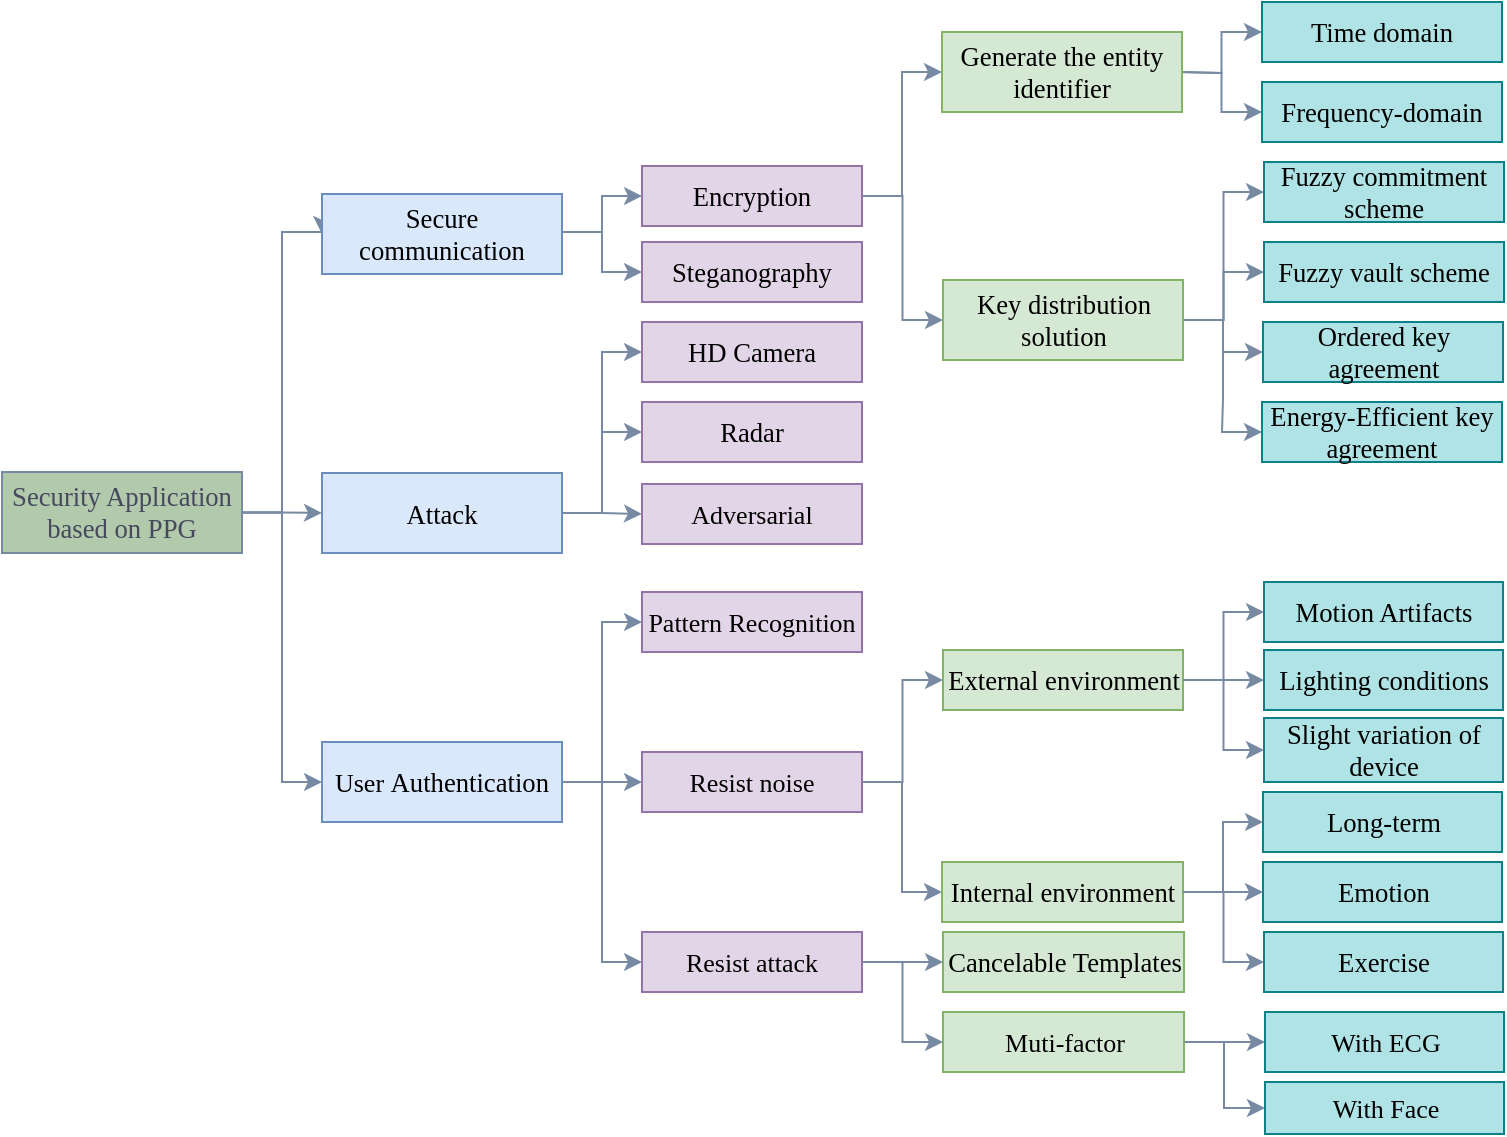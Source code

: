 <mxfile version="14.8.6" type="github">
  <diagram id="R2lEEEUBdFMjLlhIrx00" name="Page-1">
    <mxGraphModel dx="981" dy="526" grid="1" gridSize="10" guides="1" tooltips="1" connect="1" arrows="1" fold="1" page="1" pageScale="1" pageWidth="850" pageHeight="1100" math="0" shadow="0" extFonts="Permanent Marker^https://fonts.googleapis.com/css?family=Permanent+Marker">
      <root>
        <mxCell id="0" />
        <mxCell id="1" parent="0" />
        <mxCell id="hjBMN0ESbZGBYcGNyfqj-2" style="edgeStyle=orthogonalEdgeStyle;rounded=0;orthogonalLoop=1;jettySize=auto;html=1;entryX=0;entryY=0.5;entryDx=0;entryDy=0;fillColor=#B2C9AB;strokeColor=#788AA3;fontColor=#46495D;exitX=1;exitY=0.5;exitDx=0;exitDy=0;" parent="1" source="7kK_4Ma0JGCiKMvr0xMD-1" target="hjBMN0ESbZGBYcGNyfqj-1" edge="1">
          <mxGeometry relative="1" as="geometry">
            <Array as="points">
              <mxPoint x="210" y="440" />
              <mxPoint x="210" y="300" />
            </Array>
            <mxPoint x="190" y="383.5" as="sourcePoint" />
            <mxPoint x="230" y="264" as="targetPoint" />
          </mxGeometry>
        </mxCell>
        <mxCell id="hjBMN0ESbZGBYcGNyfqj-5" style="edgeStyle=orthogonalEdgeStyle;rounded=0;orthogonalLoop=1;jettySize=auto;html=1;entryX=0;entryY=0.5;entryDx=0;entryDy=0;fillColor=#B2C9AB;strokeColor=#788AA3;fontColor=#46495D;" parent="1" source="7kK_4Ma0JGCiKMvr0xMD-1" target="hjBMN0ESbZGBYcGNyfqj-4" edge="1">
          <mxGeometry relative="1" as="geometry" />
        </mxCell>
        <mxCell id="hjBMN0ESbZGBYcGNyfqj-22" style="edgeStyle=orthogonalEdgeStyle;rounded=0;orthogonalLoop=1;jettySize=auto;html=1;fillColor=#B2C9AB;strokeColor=#788AA3;entryX=0;entryY=0.5;entryDx=0;entryDy=0;fontColor=#46495D;exitX=1;exitY=0.5;exitDx=0;exitDy=0;" parent="1" source="7kK_4Ma0JGCiKMvr0xMD-1" target="O8F0JCfiDlLxA4v2om1o-1" edge="1">
          <mxGeometry relative="1" as="geometry">
            <mxPoint x="230" y="519" as="targetPoint" />
            <Array as="points">
              <mxPoint x="210" y="440" />
              <mxPoint x="210" y="575" />
            </Array>
            <mxPoint x="190" y="383.5" as="sourcePoint" />
          </mxGeometry>
        </mxCell>
        <mxCell id="7kK_4Ma0JGCiKMvr0xMD-1" value="&lt;span style=&quot;font-size: 10pt&quot;&gt;&lt;font face=&quot;Times New Roman&quot;&gt;Security Application based on PPG&lt;/font&gt;&lt;/span&gt;" style="rounded=0;whiteSpace=wrap;html=1;fillColor=#B2C9AB;strokeColor=#788AA3;fontColor=#46495D;" parent="1" vertex="1">
          <mxGeometry x="70" y="420" width="120" height="40.5" as="geometry" />
        </mxCell>
        <mxCell id="hjBMN0ESbZGBYcGNyfqj-33" style="edgeStyle=orthogonalEdgeStyle;rounded=0;orthogonalLoop=1;jettySize=auto;html=1;entryX=0;entryY=0.5;entryDx=0;entryDy=0;fillColor=#B2C9AB;strokeColor=#788AA3;exitX=1;exitY=0.5;exitDx=0;exitDy=0;fontColor=#46495D;" parent="1" source="O8F0JCfiDlLxA4v2om1o-4" target="hjBMN0ESbZGBYcGNyfqj-32" edge="1">
          <mxGeometry relative="1" as="geometry">
            <mxPoint x="597.5" y="626.93" as="sourcePoint" />
          </mxGeometry>
        </mxCell>
        <mxCell id="hjBMN0ESbZGBYcGNyfqj-52" style="edgeStyle=orthogonalEdgeStyle;rounded=0;orthogonalLoop=1;jettySize=auto;html=1;entryX=0;entryY=0.5;entryDx=0;entryDy=0;fillColor=#B2C9AB;strokeColor=#788AA3;exitX=1;exitY=0.5;exitDx=0;exitDy=0;fontColor=#46495D;" parent="1" source="O8F0JCfiDlLxA4v2om1o-4" target="hjBMN0ESbZGBYcGNyfqj-51" edge="1">
          <mxGeometry relative="1" as="geometry">
            <mxPoint x="597.5" y="626.93" as="sourcePoint" />
          </mxGeometry>
        </mxCell>
        <mxCell id="hjBMN0ESbZGBYcGNyfqj-8" style="edgeStyle=orthogonalEdgeStyle;rounded=0;orthogonalLoop=1;jettySize=auto;html=1;entryX=0;entryY=0.5;entryDx=0;entryDy=0;fillColor=#B2C9AB;strokeColor=#788AA3;fontColor=#46495D;" parent="1" target="hjBMN0ESbZGBYcGNyfqj-6" edge="1">
          <mxGeometry relative="1" as="geometry">
            <mxPoint x="350" y="310" as="sourcePoint" />
            <Array as="points">
              <mxPoint x="350" y="300" />
              <mxPoint x="370" y="300" />
              <mxPoint x="370" y="282" />
            </Array>
          </mxGeometry>
        </mxCell>
        <mxCell id="hjBMN0ESbZGBYcGNyfqj-9" style="edgeStyle=orthogonalEdgeStyle;rounded=0;orthogonalLoop=1;jettySize=auto;html=1;entryX=0;entryY=0.5;entryDx=0;entryDy=0;fillColor=#B2C9AB;strokeColor=#788AA3;fontColor=#46495D;" parent="1" target="hjBMN0ESbZGBYcGNyfqj-7" edge="1">
          <mxGeometry relative="1" as="geometry">
            <mxPoint x="350" y="300" as="sourcePoint" />
            <Array as="points">
              <mxPoint x="350" y="300" />
              <mxPoint x="370" y="300" />
              <mxPoint x="370" y="320" />
            </Array>
          </mxGeometry>
        </mxCell>
        <mxCell id="hjBMN0ESbZGBYcGNyfqj-1" value="&lt;span style=&quot;font-size: 10pt&quot;&gt;&lt;font face=&quot;Times New Roman&quot;&gt;Secure communication&lt;/font&gt;&lt;/span&gt;" style="rounded=0;whiteSpace=wrap;html=1;fillColor=#dae8fc;strokeColor=#6c8ebf;" parent="1" vertex="1">
          <mxGeometry x="230" y="281" width="120" height="40" as="geometry" />
        </mxCell>
        <mxCell id="hjBMN0ESbZGBYcGNyfqj-27" style="edgeStyle=orthogonalEdgeStyle;rounded=0;orthogonalLoop=1;jettySize=auto;html=1;entryX=0;entryY=0.5;entryDx=0;entryDy=0;fillColor=#B2C9AB;strokeColor=#788AA3;fontColor=#46495D;exitX=1;exitY=0.5;exitDx=0;exitDy=0;" parent="1" target="hjBMN0ESbZGBYcGNyfqj-26" edge="1" source="hjBMN0ESbZGBYcGNyfqj-4">
          <mxGeometry relative="1" as="geometry">
            <mxPoint x="352.5" y="396.875" as="sourcePoint" />
          </mxGeometry>
        </mxCell>
        <mxCell id="hjBMN0ESbZGBYcGNyfqj-29" style="edgeStyle=orthogonalEdgeStyle;rounded=0;orthogonalLoop=1;jettySize=auto;html=1;entryX=0;entryY=0.5;entryDx=0;entryDy=0;fillColor=#B2C9AB;strokeColor=#788AA3;fontColor=#46495D;exitX=1;exitY=0.5;exitDx=0;exitDy=0;" parent="1" target="hjBMN0ESbZGBYcGNyfqj-28" edge="1" source="hjBMN0ESbZGBYcGNyfqj-4">
          <mxGeometry relative="1" as="geometry">
            <mxPoint x="352.5" y="396.9" as="sourcePoint" />
          </mxGeometry>
        </mxCell>
        <mxCell id="O8F0JCfiDlLxA4v2om1o-23" style="edgeStyle=orthogonalEdgeStyle;rounded=0;orthogonalLoop=1;jettySize=auto;html=1;entryX=0;entryY=0.5;entryDx=0;entryDy=0;fillColor=#B2C9AB;strokeColor=#788AA3;fontColor=#46495D;exitX=1;exitY=0.5;exitDx=0;exitDy=0;" parent="1" target="hjBMN0ESbZGBYcGNyfqj-23" edge="1" source="hjBMN0ESbZGBYcGNyfqj-4">
          <mxGeometry relative="1" as="geometry">
            <mxPoint x="352.5" y="396.9" as="sourcePoint" />
          </mxGeometry>
        </mxCell>
        <mxCell id="hjBMN0ESbZGBYcGNyfqj-4" value="&lt;span style=&quot;font-family: &amp;#34;noto_regular&amp;#34; ; font-size: 10pt&quot;&gt;Attack&lt;/span&gt;" style="rounded=0;whiteSpace=wrap;html=1;fillColor=#dae8fc;strokeColor=#6c8ebf;" parent="1" vertex="1">
          <mxGeometry x="230" y="420.5" width="120" height="40" as="geometry" />
        </mxCell>
        <mxCell id="hjBMN0ESbZGBYcGNyfqj-12" style="edgeStyle=orthogonalEdgeStyle;rounded=0;orthogonalLoop=1;jettySize=auto;html=1;entryX=0;entryY=0.5;entryDx=0;entryDy=0;fillColor=#B2C9AB;strokeColor=#788AA3;fontColor=#46495D;exitX=1;exitY=0.5;exitDx=0;exitDy=0;" parent="1" source="hjBMN0ESbZGBYcGNyfqj-6" target="hjBMN0ESbZGBYcGNyfqj-10" edge="1">
          <mxGeometry relative="1" as="geometry">
            <mxPoint x="500.5" y="290.034" as="sourcePoint" />
          </mxGeometry>
        </mxCell>
        <mxCell id="hjBMN0ESbZGBYcGNyfqj-13" style="edgeStyle=orthogonalEdgeStyle;rounded=0;orthogonalLoop=1;jettySize=auto;html=1;entryX=0;entryY=0.5;entryDx=0;entryDy=0;fillColor=#B2C9AB;strokeColor=#788AA3;fontColor=#46495D;exitX=1;exitY=0.5;exitDx=0;exitDy=0;" parent="1" source="hjBMN0ESbZGBYcGNyfqj-6" target="hjBMN0ESbZGBYcGNyfqj-11" edge="1">
          <mxGeometry relative="1" as="geometry">
            <mxPoint x="500.5" y="290.034" as="sourcePoint" />
          </mxGeometry>
        </mxCell>
        <mxCell id="hjBMN0ESbZGBYcGNyfqj-6" value="&lt;span style=&quot;font-family: &amp;#34;noto_regular&amp;#34; ; font-size: 10pt&quot;&gt;Encryption&lt;/span&gt;" style="rounded=0;whiteSpace=wrap;html=1;fillColor=#e1d5e7;strokeColor=#9673a6;" parent="1" vertex="1">
          <mxGeometry x="390" y="267" width="110" height="30" as="geometry" />
        </mxCell>
        <mxCell id="hjBMN0ESbZGBYcGNyfqj-7" value="&lt;span style=&quot;font-family: &amp;#34;noto_regular&amp;#34; ; font-size: 10pt&quot;&gt;Steganography&lt;/span&gt;" style="rounded=0;whiteSpace=wrap;html=1;fillColor=#e1d5e7;strokeColor=#9673a6;" parent="1" vertex="1">
          <mxGeometry x="390" y="305" width="110" height="30" as="geometry" />
        </mxCell>
        <mxCell id="O8F0JCfiDlLxA4v2om1o-10" style="edgeStyle=orthogonalEdgeStyle;rounded=0;orthogonalLoop=1;jettySize=auto;html=1;entryX=0;entryY=0.5;entryDx=0;entryDy=0;fillColor=#B2C9AB;strokeColor=#788AA3;fontColor=#46495D;" parent="1" target="O8F0JCfiDlLxA4v2om1o-11" edge="1">
          <mxGeometry relative="1" as="geometry">
            <mxPoint x="686.5" y="177" as="targetPoint" />
            <mxPoint x="658.5" y="220" as="sourcePoint" />
          </mxGeometry>
        </mxCell>
        <mxCell id="O8F0JCfiDlLxA4v2om1o-13" style="edgeStyle=orthogonalEdgeStyle;rounded=0;orthogonalLoop=1;jettySize=auto;html=1;entryX=0;entryY=0.5;entryDx=0;entryDy=0;fillColor=#B2C9AB;strokeColor=#788AA3;fontColor=#46495D;" parent="1" target="O8F0JCfiDlLxA4v2om1o-12" edge="1">
          <mxGeometry relative="1" as="geometry">
            <mxPoint x="658.5" y="220" as="sourcePoint" />
          </mxGeometry>
        </mxCell>
        <mxCell id="hjBMN0ESbZGBYcGNyfqj-10" value="&lt;span style=&quot;font-family: &amp;#34;noto_regular&amp;#34; ; font-size: 10pt&quot;&gt;Generate the entity identifier&lt;/span&gt;" style="rounded=0;whiteSpace=wrap;html=1;fillColor=#d5e8d4;strokeColor=#82b366;" parent="1" vertex="1">
          <mxGeometry x="540" y="200" width="120" height="40" as="geometry" />
        </mxCell>
        <mxCell id="hjBMN0ESbZGBYcGNyfqj-18" style="edgeStyle=orthogonalEdgeStyle;rounded=0;orthogonalLoop=1;jettySize=auto;html=1;entryX=0;entryY=0.5;entryDx=0;entryDy=0;fillColor=#B2C9AB;strokeColor=#788AA3;fontColor=#46495D;" parent="1" source="hjBMN0ESbZGBYcGNyfqj-11" target="hjBMN0ESbZGBYcGNyfqj-14" edge="1">
          <mxGeometry relative="1" as="geometry" />
        </mxCell>
        <mxCell id="hjBMN0ESbZGBYcGNyfqj-19" style="edgeStyle=orthogonalEdgeStyle;rounded=0;orthogonalLoop=1;jettySize=auto;html=1;fillColor=#B2C9AB;strokeColor=#788AA3;entryX=0;entryY=0.5;entryDx=0;entryDy=0;fontColor=#46495D;" parent="1" source="hjBMN0ESbZGBYcGNyfqj-11" target="hjBMN0ESbZGBYcGNyfqj-15" edge="1">
          <mxGeometry relative="1" as="geometry" />
        </mxCell>
        <mxCell id="hjBMN0ESbZGBYcGNyfqj-20" style="edgeStyle=orthogonalEdgeStyle;rounded=0;orthogonalLoop=1;jettySize=auto;html=1;entryX=0;entryY=0.5;entryDx=0;entryDy=0;fillColor=#B2C9AB;strokeColor=#788AA3;fontColor=#46495D;" parent="1" source="hjBMN0ESbZGBYcGNyfqj-11" target="hjBMN0ESbZGBYcGNyfqj-16" edge="1">
          <mxGeometry relative="1" as="geometry" />
        </mxCell>
        <mxCell id="hjBMN0ESbZGBYcGNyfqj-21" style="edgeStyle=orthogonalEdgeStyle;rounded=0;orthogonalLoop=1;jettySize=auto;html=1;entryX=0;entryY=0.5;entryDx=0;entryDy=0;fillColor=#B2C9AB;strokeColor=#788AA3;fontColor=#46495D;" parent="1" source="hjBMN0ESbZGBYcGNyfqj-11" target="hjBMN0ESbZGBYcGNyfqj-17" edge="1">
          <mxGeometry relative="1" as="geometry" />
        </mxCell>
        <mxCell id="hjBMN0ESbZGBYcGNyfqj-11" value="&lt;span style=&quot;font-family: &amp;#34;noto_regular&amp;#34; ; font-size: 10pt&quot;&gt;Key distribution solution&lt;/span&gt;" style="rounded=0;whiteSpace=wrap;html=1;fillColor=#d5e8d4;strokeColor=#82b366;" parent="1" vertex="1">
          <mxGeometry x="540.5" y="324" width="120" height="40" as="geometry" />
        </mxCell>
        <mxCell id="hjBMN0ESbZGBYcGNyfqj-14" value="&lt;span style=&quot;font-size: 10pt&quot;&gt;&lt;font face=&quot;Times New Roman&quot;&gt;Fuzzy commitment scheme&lt;/font&gt;&lt;/span&gt;" style="rounded=0;whiteSpace=wrap;html=1;fillColor=#b0e3e6;strokeColor=#0e8088;" parent="1" vertex="1">
          <mxGeometry x="701" y="265" width="120" height="30" as="geometry" />
        </mxCell>
        <mxCell id="hjBMN0ESbZGBYcGNyfqj-15" value="&lt;span style=&quot;font-family: &amp;#34;noto_regular&amp;#34; ; font-size: 10pt&quot;&gt;Fuzzy vault scheme&lt;/span&gt;" style="rounded=0;whiteSpace=wrap;html=1;fillColor=#b0e3e6;strokeColor=#0e8088;" parent="1" vertex="1">
          <mxGeometry x="701" y="305" width="120" height="30" as="geometry" />
        </mxCell>
        <mxCell id="hjBMN0ESbZGBYcGNyfqj-16" value="&lt;span style=&quot;font-size: 10pt&quot;&gt;&lt;font face=&quot;Times New Roman&quot;&gt;Ordered key agreement&lt;/font&gt;&lt;/span&gt;" style="rounded=0;whiteSpace=wrap;html=1;fillColor=#b0e3e6;strokeColor=#0e8088;" parent="1" vertex="1">
          <mxGeometry x="700.5" y="345" width="120" height="30" as="geometry" />
        </mxCell>
        <mxCell id="hjBMN0ESbZGBYcGNyfqj-17" value="&lt;span style=&quot;font-family: &amp;#34;noto_regular&amp;#34; ; font-size: 10pt&quot;&gt;Energy-Efficient key agreement&lt;/span&gt;" style="rounded=0;whiteSpace=wrap;html=1;fillColor=#b0e3e6;strokeColor=#0e8088;" parent="1" vertex="1">
          <mxGeometry x="700" y="385" width="120" height="30" as="geometry" />
        </mxCell>
        <mxCell id="hjBMN0ESbZGBYcGNyfqj-23" value="&lt;span style=&quot;font-family: &amp;#34;noto_regular&amp;#34; ; font-size: 10pt&quot;&gt;HD Camera&lt;/span&gt;" style="rounded=0;whiteSpace=wrap;html=1;fillColor=#e1d5e7;strokeColor=#9673a6;" parent="1" vertex="1">
          <mxGeometry x="390" y="345" width="110" height="30" as="geometry" />
        </mxCell>
        <mxCell id="hjBMN0ESbZGBYcGNyfqj-26" value="&lt;span style=&quot;font-family: &amp;#34;noto_regular&amp;#34; ; font-size: 10pt&quot;&gt;Radar&lt;/span&gt;" style="rounded=0;whiteSpace=wrap;html=1;fillColor=#e1d5e7;strokeColor=#9673a6;" parent="1" vertex="1">
          <mxGeometry x="390" y="385" width="110" height="30" as="geometry" />
        </mxCell>
        <mxCell id="hjBMN0ESbZGBYcGNyfqj-28" value="&lt;span style=&quot;font-family: &amp;#34;times new roman&amp;#34; ; font-size: 13px ; text-align: left&quot;&gt;Adversarial &lt;/span&gt;" style="rounded=0;whiteSpace=wrap;html=1;fillColor=#e1d5e7;strokeColor=#9673a6;" parent="1" vertex="1">
          <mxGeometry x="390" y="426" width="110" height="30" as="geometry" />
        </mxCell>
        <mxCell id="hjBMN0ESbZGBYcGNyfqj-32" value="&lt;font face=&quot;noto_regular&quot;&gt;&lt;span style=&quot;font-size: 13.333px&quot;&gt;External environment&lt;/span&gt;&lt;/font&gt;" style="rounded=0;whiteSpace=wrap;html=1;fillColor=#d5e8d4;strokeColor=#82b366;" parent="1" vertex="1">
          <mxGeometry x="540.5" y="509" width="120" height="30" as="geometry" />
        </mxCell>
        <mxCell id="hjBMN0ESbZGBYcGNyfqj-42" style="edgeStyle=orthogonalEdgeStyle;rounded=0;orthogonalLoop=1;jettySize=auto;html=1;entryX=0;entryY=0.5;entryDx=0;entryDy=0;fillColor=#B2C9AB;strokeColor=#788AA3;exitX=1;exitY=0.5;exitDx=0;exitDy=0;fontColor=#46495D;" parent="1" source="hjBMN0ESbZGBYcGNyfqj-32" target="hjBMN0ESbZGBYcGNyfqj-41" edge="1">
          <mxGeometry relative="1" as="geometry">
            <mxPoint x="697.5" y="588.875" as="sourcePoint" />
          </mxGeometry>
        </mxCell>
        <mxCell id="hjBMN0ESbZGBYcGNyfqj-44" style="edgeStyle=orthogonalEdgeStyle;rounded=0;orthogonalLoop=1;jettySize=auto;html=1;entryX=0;entryY=0.5;entryDx=0;entryDy=0;fillColor=#B2C9AB;strokeColor=#788AA3;exitX=1;exitY=0.5;exitDx=0;exitDy=0;fontColor=#46495D;" parent="1" source="hjBMN0ESbZGBYcGNyfqj-32" target="hjBMN0ESbZGBYcGNyfqj-43" edge="1">
          <mxGeometry relative="1" as="geometry">
            <mxPoint x="697.5" y="588.875" as="sourcePoint" />
          </mxGeometry>
        </mxCell>
        <mxCell id="hjBMN0ESbZGBYcGNyfqj-46" style="edgeStyle=orthogonalEdgeStyle;rounded=0;orthogonalLoop=1;jettySize=auto;html=1;entryX=0;entryY=0.5;entryDx=0;entryDy=0;fillColor=#B2C9AB;strokeColor=#788AA3;exitX=1;exitY=0.5;exitDx=0;exitDy=0;fontColor=#46495D;" parent="1" source="hjBMN0ESbZGBYcGNyfqj-32" target="hjBMN0ESbZGBYcGNyfqj-45" edge="1">
          <mxGeometry relative="1" as="geometry">
            <mxPoint x="697.5" y="588.875" as="sourcePoint" />
          </mxGeometry>
        </mxCell>
        <mxCell id="hjBMN0ESbZGBYcGNyfqj-41" value="&lt;font face=&quot;noto_regular&quot;&gt;&lt;span style=&quot;font-size: 13.333px&quot;&gt;Motion Artifacts&lt;/span&gt;&lt;/font&gt;" style="rounded=0;whiteSpace=wrap;html=1;fillColor=#b0e3e6;strokeColor=#0e8088;" parent="1" vertex="1">
          <mxGeometry x="701" y="475" width="119.5" height="30" as="geometry" />
        </mxCell>
        <mxCell id="hjBMN0ESbZGBYcGNyfqj-43" value="&lt;font face=&quot;noto_regular&quot;&gt;&lt;span style=&quot;font-size: 13.333px&quot;&gt;Lighting conditions&lt;/span&gt;&lt;/font&gt;" style="rounded=0;whiteSpace=wrap;html=1;fillColor=#b0e3e6;strokeColor=#0e8088;" parent="1" vertex="1">
          <mxGeometry x="701" y="509" width="119.5" height="30" as="geometry" />
        </mxCell>
        <mxCell id="hjBMN0ESbZGBYcGNyfqj-45" value="&lt;font face=&quot;noto_regular&quot;&gt;&lt;span style=&quot;font-size: 13.333px&quot;&gt;Slight variation of device&lt;/span&gt;&lt;/font&gt;" style="rounded=0;whiteSpace=wrap;html=1;fillColor=#b0e3e6;strokeColor=#0e8088;" parent="1" vertex="1">
          <mxGeometry x="701" y="543" width="119.5" height="32" as="geometry" />
        </mxCell>
        <mxCell id="P1gJU2RYVf4zMhqUEynG-3" style="edgeStyle=orthogonalEdgeStyle;rounded=0;orthogonalLoop=1;jettySize=auto;html=1;entryX=0;entryY=0.5;entryDx=0;entryDy=0;fillColor=#dae8fc;strokeColor=#788AA3;" parent="1" source="hjBMN0ESbZGBYcGNyfqj-51" target="P1gJU2RYVf4zMhqUEynG-2" edge="1">
          <mxGeometry relative="1" as="geometry" />
        </mxCell>
        <mxCell id="hjBMN0ESbZGBYcGNyfqj-51" value="&lt;p&gt;&lt;font face=&quot;noto_regular&quot;&gt;&lt;span style=&quot;font-size: 13.333px&quot;&gt;Internal environment&lt;/span&gt;&lt;/font&gt;&lt;br&gt;&lt;/p&gt;" style="rounded=0;whiteSpace=wrap;html=1;fillColor=#d5e8d4;strokeColor=#82b366;" parent="1" vertex="1">
          <mxGeometry x="540" y="615" width="120.5" height="30" as="geometry" />
        </mxCell>
        <mxCell id="b4B3xjfFz9crl8QR97iu-2" style="edgeStyle=orthogonalEdgeStyle;rounded=0;orthogonalLoop=1;jettySize=auto;html=1;entryX=0;entryY=0.5;entryDx=0;entryDy=0;fillColor=#dae8fc;strokeColor=#788AA3;" parent="1" source="O8F0JCfiDlLxA4v2om1o-1" target="b4B3xjfFz9crl8QR97iu-1" edge="1">
          <mxGeometry relative="1" as="geometry" />
        </mxCell>
        <mxCell id="b4B3xjfFz9crl8QR97iu-9" style="edgeStyle=orthogonalEdgeStyle;rounded=0;orthogonalLoop=1;jettySize=auto;html=1;exitX=1;exitY=0.5;exitDx=0;exitDy=0;entryX=0;entryY=0.5;entryDx=0;entryDy=0;strokeColor=#788AA3;" parent="1" source="O8F0JCfiDlLxA4v2om1o-1" target="O8F0JCfiDlLxA4v2om1o-4" edge="1">
          <mxGeometry relative="1" as="geometry" />
        </mxCell>
        <mxCell id="How9pRoRXHg1b7DyR9z6-4" style="edgeStyle=orthogonalEdgeStyle;orthogonalLoop=1;jettySize=auto;html=1;entryX=0;entryY=0.5;entryDx=0;entryDy=0;shadow=0;fillColor=#dae8fc;rounded=0;strokeColor=#788AA3;" parent="1" source="O8F0JCfiDlLxA4v2om1o-1" target="How9pRoRXHg1b7DyR9z6-1" edge="1">
          <mxGeometry relative="1" as="geometry" />
        </mxCell>
        <mxCell id="O8F0JCfiDlLxA4v2om1o-1" value="&lt;font face=&quot;Times New Roman&quot;&gt;User&amp;nbsp;&lt;span style=&quot;font-size: 10pt&quot;&gt;Authentication&lt;/span&gt;&lt;/font&gt;" style="rounded=0;whiteSpace=wrap;html=1;fontSize=13;fillColor=#dae8fc;strokeColor=#6c8ebf;" parent="1" vertex="1">
          <mxGeometry x="230" y="555" width="120" height="40" as="geometry" />
        </mxCell>
        <mxCell id="O8F0JCfiDlLxA4v2om1o-4" value="&lt;font face=&quot;Times New Roman&quot;&gt;Resist noise&lt;/font&gt;" style="rounded=0;whiteSpace=wrap;html=1;fontSize=13;fillColor=#e1d5e7;strokeColor=#9673a6;" parent="1" vertex="1">
          <mxGeometry x="390" y="560" width="110" height="30" as="geometry" />
        </mxCell>
        <mxCell id="O8F0JCfiDlLxA4v2om1o-19" style="edgeStyle=orthogonalEdgeStyle;rounded=0;orthogonalLoop=1;jettySize=auto;html=1;entryX=0;entryY=0.5;entryDx=0;entryDy=0;fillColor=#B2C9AB;strokeColor=#788AA3;fontColor=#46495D;exitX=1;exitY=0.5;exitDx=0;exitDy=0;" parent="1" source="O8F0JCfiDlLxA4v2om1o-6" target="O8F0JCfiDlLxA4v2om1o-16" edge="1">
          <mxGeometry relative="1" as="geometry">
            <mxPoint x="661.0" y="725" as="sourcePoint" />
            <Array as="points">
              <mxPoint x="702" y="705" />
            </Array>
          </mxGeometry>
        </mxCell>
        <mxCell id="O8F0JCfiDlLxA4v2om1o-20" style="edgeStyle=orthogonalEdgeStyle;rounded=0;orthogonalLoop=1;jettySize=auto;html=1;entryX=0;entryY=0.5;entryDx=0;entryDy=0;fillColor=#B2C9AB;strokeColor=#788AA3;fontColor=#46495D;exitX=1;exitY=0.5;exitDx=0;exitDy=0;" parent="1" source="O8F0JCfiDlLxA4v2om1o-6" target="O8F0JCfiDlLxA4v2om1o-17" edge="1">
          <mxGeometry relative="1" as="geometry">
            <Array as="points">
              <mxPoint x="681" y="705" />
              <mxPoint x="681" y="738" />
            </Array>
            <mxPoint x="661.0" y="725" as="sourcePoint" />
          </mxGeometry>
        </mxCell>
        <mxCell id="O8F0JCfiDlLxA4v2om1o-6" value="&lt;font face=&quot;Times New Roman&quot;&gt;Muti-factor&lt;/font&gt;" style="rounded=0;whiteSpace=wrap;html=1;fontSize=13;fillColor=#d5e8d4;strokeColor=#82b366;" parent="1" vertex="1">
          <mxGeometry x="540.5" y="690" width="120.5" height="30" as="geometry" />
        </mxCell>
        <mxCell id="O8F0JCfiDlLxA4v2om1o-11" value="&lt;font face=&quot;Times New Roman&quot;&gt;&lt;span style=&quot;font-size: 10pt&quot;&gt;Time &lt;/span&gt;&lt;span style=&quot;font-size: 13.333px&quot;&gt;domain&lt;/span&gt;&lt;br&gt;&lt;/font&gt;" style="rounded=0;whiteSpace=wrap;html=1;fillColor=#b0e3e6;strokeColor=#0e8088;" parent="1" vertex="1">
          <mxGeometry x="700" y="185" width="120" height="30" as="geometry" />
        </mxCell>
        <mxCell id="O8F0JCfiDlLxA4v2om1o-12" value="&lt;font face=&quot;Times New Roman&quot;&gt;&lt;span style=&quot;font-size: 13.333px&quot;&gt;Frequency-domain&lt;/span&gt;&lt;br&gt;&lt;/font&gt;" style="rounded=0;whiteSpace=wrap;html=1;fillColor=#b0e3e6;strokeColor=#0e8088;" parent="1" vertex="1">
          <mxGeometry x="700" y="225" width="120" height="30" as="geometry" />
        </mxCell>
        <mxCell id="O8F0JCfiDlLxA4v2om1o-16" value="&lt;font face=&quot;Times New Roman&quot;&gt;With&amp;nbsp;ECG&lt;/font&gt;" style="whiteSpace=wrap;html=1;rounded=0;fontSize=13;strokeColor=#0e8088;fillColor=#b0e3e6;" parent="1" vertex="1">
          <mxGeometry x="701.5" y="690" width="119.5" height="30" as="geometry" />
        </mxCell>
        <mxCell id="O8F0JCfiDlLxA4v2om1o-17" value="&lt;font face=&quot;Times New Roman&quot;&gt;With&amp;nbsp;Face&lt;/font&gt;" style="whiteSpace=wrap;html=1;rounded=0;fontSize=13;strokeColor=#0e8088;fillColor=#b0e3e6;" parent="1" vertex="1">
          <mxGeometry x="701.5" y="725" width="119.5" height="26" as="geometry" />
        </mxCell>
        <mxCell id="9mRMOqYm-txZokKRFZZr-3" value="&lt;font face=&quot;noto_regular&quot;&gt;&lt;span style=&quot;font-size: 13.333px&quot;&gt;Long-term&lt;/span&gt;&lt;/font&gt;" style="rounded=0;whiteSpace=wrap;html=1;fillColor=#b0e3e6;strokeColor=#0e8088;" parent="1" vertex="1">
          <mxGeometry x="700.5" y="580" width="119.5" height="30" as="geometry" />
        </mxCell>
        <mxCell id="9mRMOqYm-txZokKRFZZr-4" style="edgeStyle=orthogonalEdgeStyle;rounded=0;orthogonalLoop=1;jettySize=auto;html=1;fillColor=#B2C9AB;exitX=1;exitY=0.5;exitDx=0;exitDy=0;fontColor=#46495D;entryX=0;entryY=0.5;entryDx=0;entryDy=0;strokeColor=#788AA3;" parent="1" source="hjBMN0ESbZGBYcGNyfqj-51" target="9mRMOqYm-txZokKRFZZr-3" edge="1">
          <mxGeometry relative="1" as="geometry">
            <mxPoint x="687.5" y="599.685" as="sourcePoint" />
            <mxPoint x="732.5" y="631.88" as="targetPoint" />
          </mxGeometry>
        </mxCell>
        <mxCell id="9mRMOqYm-txZokKRFZZr-5" value="&lt;font face=&quot;noto_regular&quot;&gt;&lt;span style=&quot;font-size: 13.333px&quot;&gt;Emotion&lt;/span&gt;&lt;/font&gt;" style="rounded=0;whiteSpace=wrap;html=1;fillColor=#b0e3e6;strokeColor=#0e8088;" parent="1" vertex="1">
          <mxGeometry x="700.5" y="615" width="119.5" height="30" as="geometry" />
        </mxCell>
        <mxCell id="9mRMOqYm-txZokKRFZZr-6" style="edgeStyle=orthogonalEdgeStyle;rounded=0;orthogonalLoop=1;jettySize=auto;html=1;fillColor=#B2C9AB;strokeColor=#788AA3;exitX=1;exitY=0.5;exitDx=0;exitDy=0;fontColor=#46495D;entryX=0;entryY=0.5;entryDx=0;entryDy=0;" parent="1" source="hjBMN0ESbZGBYcGNyfqj-51" target="9mRMOqYm-txZokKRFZZr-5" edge="1">
          <mxGeometry relative="1" as="geometry">
            <mxPoint x="677.5" y="618.75" as="sourcePoint" />
            <mxPoint x="707.5" y="657.81" as="targetPoint" />
          </mxGeometry>
        </mxCell>
        <mxCell id="b4B3xjfFz9crl8QR97iu-1" value="&lt;font face=&quot;Times New Roman&quot;&gt;Pattern Recognition&lt;/font&gt;" style="rounded=0;whiteSpace=wrap;html=1;fontSize=13;fillColor=#e1d5e7;strokeColor=#9673a6;" parent="1" vertex="1">
          <mxGeometry x="390" y="480" width="110" height="30" as="geometry" />
        </mxCell>
        <mxCell id="b4B3xjfFz9crl8QR97iu-11" value="&lt;span style=&quot;font-family: &amp;#34;noto_regular&amp;#34; ; font-size: 10pt&quot;&gt;Cancelable Templates&lt;/span&gt;" style="rounded=0;whiteSpace=wrap;html=1;fillColor=#d5e8d4;strokeColor=#82b366;" parent="1" vertex="1">
          <mxGeometry x="540.5" y="650" width="120.5" height="30" as="geometry" />
        </mxCell>
        <mxCell id="How9pRoRXHg1b7DyR9z6-5" style="edgeStyle=orthogonalEdgeStyle;rounded=0;orthogonalLoop=1;jettySize=auto;html=1;entryX=0;entryY=0.5;entryDx=0;entryDy=0;shadow=0;fillColor=#dae8fc;strokeColor=#788AA3;" parent="1" source="How9pRoRXHg1b7DyR9z6-1" target="O8F0JCfiDlLxA4v2om1o-6" edge="1">
          <mxGeometry relative="1" as="geometry" />
        </mxCell>
        <mxCell id="How9pRoRXHg1b7DyR9z6-6" style="edgeStyle=orthogonalEdgeStyle;rounded=0;orthogonalLoop=1;jettySize=auto;html=1;entryX=0;entryY=0.5;entryDx=0;entryDy=0;shadow=0;fillColor=#dae8fc;strokeColor=#788AA3;" parent="1" source="How9pRoRXHg1b7DyR9z6-1" target="b4B3xjfFz9crl8QR97iu-11" edge="1">
          <mxGeometry relative="1" as="geometry" />
        </mxCell>
        <mxCell id="How9pRoRXHg1b7DyR9z6-1" value="&lt;font face=&quot;Times New Roman&quot;&gt;Resist attack&lt;/font&gt;" style="rounded=0;whiteSpace=wrap;html=1;fontSize=13;fillColor=#e1d5e7;strokeColor=#9673a6;" parent="1" vertex="1">
          <mxGeometry x="390" y="650" width="110" height="30" as="geometry" />
        </mxCell>
        <mxCell id="P1gJU2RYVf4zMhqUEynG-2" value="&lt;font face=&quot;noto_regular&quot;&gt;&lt;span style=&quot;font-size: 13.333px&quot;&gt;Exercise&lt;/span&gt;&lt;/font&gt;" style="rounded=0;whiteSpace=wrap;html=1;fillColor=#b0e3e6;strokeColor=#0e8088;" parent="1" vertex="1">
          <mxGeometry x="701" y="650" width="119.5" height="30" as="geometry" />
        </mxCell>
      </root>
    </mxGraphModel>
  </diagram>
</mxfile>
